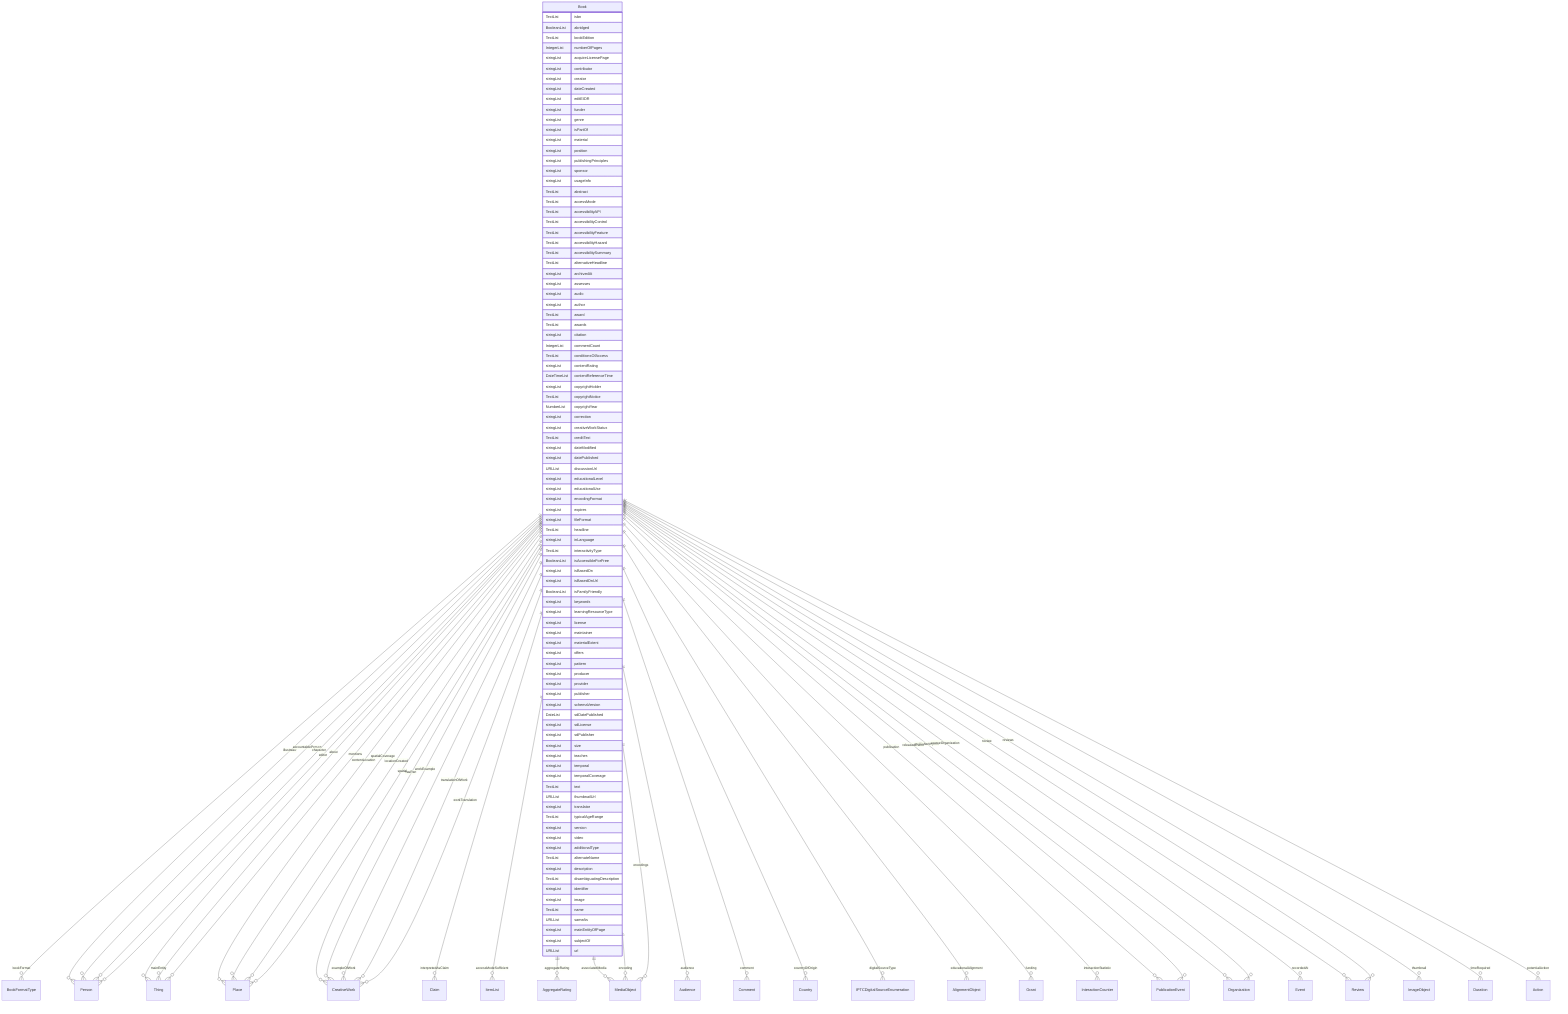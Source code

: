 erDiagram
Book {
    TextList isbn  
    BooleanList abridged  
    TextList bookEdition  
    IntegerList numberOfPages  
    stringList acquireLicensePage  
    stringList contributor  
    stringList creator  
    stringList dateCreated  
    stringList editEIDR  
    stringList funder  
    stringList genre  
    stringList isPartOf  
    stringList material  
    stringList position  
    stringList publishingPrinciples  
    stringList sponsor  
    stringList usageInfo  
    TextList abstract  
    TextList accessMode  
    TextList accessibilityAPI  
    TextList accessibilityControl  
    TextList accessibilityFeature  
    TextList accessibilityHazard  
    TextList accessibilitySummary  
    TextList alternativeHeadline  
    stringList archivedAt  
    stringList assesses  
    stringList audio  
    stringList author  
    TextList award  
    TextList awards  
    stringList citation  
    IntegerList commentCount  
    TextList conditionsOfAccess  
    stringList contentRating  
    DateTimeList contentReferenceTime  
    stringList copyrightHolder  
    TextList copyrightNotice  
    NumberList copyrightYear  
    stringList correction  
    stringList creativeWorkStatus  
    TextList creditText  
    stringList dateModified  
    stringList datePublished  
    URLList discussionUrl  
    stringList educationalLevel  
    stringList educationalUse  
    stringList encodingFormat  
    stringList expires  
    stringList fileFormat  
    TextList headline  
    stringList inLanguage  
    TextList interactivityType  
    BooleanList isAccessibleForFree  
    stringList isBasedOn  
    stringList isBasedOnUrl  
    BooleanList isFamilyFriendly  
    stringList keywords  
    stringList learningResourceType  
    stringList license  
    stringList maintainer  
    stringList materialExtent  
    stringList offers  
    stringList pattern  
    stringList producer  
    stringList provider  
    stringList publisher  
    stringList schemaVersion  
    DateList sdDatePublished  
    stringList sdLicense  
    stringList sdPublisher  
    stringList size  
    stringList teaches  
    stringList temporal  
    stringList temporalCoverage  
    TextList text  
    URLList thumbnailUrl  
    stringList translator  
    TextList typicalAgeRange  
    stringList version  
    stringList video  
    stringList additionalType  
    TextList alternateName  
    stringList description  
    TextList disambiguatingDescription  
    stringList identifier  
    stringList image  
    TextList name  
    URLList sameAs  
    stringList mainEntityOfPage  
    stringList subjectOf  
    URLList url  
}

Book ||--}o BookFormatType : "bookFormat"
Book ||--}o Person : "illustrator"
Book ||--}o Thing : "about"
Book ||--}o Place : "contentLocation"
Book ||--}o CreativeWork : "hasPart"
Book ||--}o Claim : "interpretedAsClaim"
Book ||--}o Thing : "mainEntity"
Book ||--}o Place : "spatialCoverage"
Book ||--}o CreativeWork : "workExample"
Book ||--}o ItemList : "accessModeSufficient"
Book ||--}o Person : "accountablePerson"
Book ||--}o AggregateRating : "aggregateRating"
Book ||--}o MediaObject : "associatedMedia"
Book ||--}o Audience : "audience"
Book ||--}o Person : "character"
Book ||--}o Comment : "comment"
Book ||--}o Country : "countryOfOrigin"
Book ||--}o IPTCDigitalSourceEnumeration : "digitalSourceType"
Book ||--}o Person : "editor"
Book ||--}o AlignmentObject : "educationalAlignment"
Book ||--}o MediaObject : "encoding"
Book ||--}o MediaObject : "encodings"
Book ||--}o CreativeWork : "exampleOfWork"
Book ||--}o Grant : "funding"
Book ||--}o InteractionCounter : "interactionStatistic"
Book ||--}o Place : "locationCreated"
Book ||--}o Thing : "mentions"
Book ||--}o PublicationEvent : "publication"
Book ||--}o Organization : "publisherImprint"
Book ||--}o Event : "recordedAt"
Book ||--}o PublicationEvent : "releasedEvent"
Book ||--}o Review : "review"
Book ||--}o Review : "reviews"
Book ||--}o Organization : "sourceOrganization"
Book ||--}o Place : "spatial"
Book ||--}o ImageObject : "thumbnail"
Book ||--}o Duration : "timeRequired"
Book ||--}o CreativeWork : "translationOfWork"
Book ||--}o CreativeWork : "workTranslation"
Book ||--}o Action : "potentialAction"